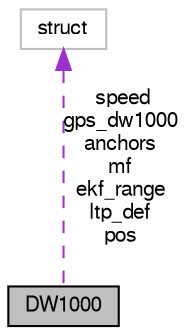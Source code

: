digraph "DW1000"
{
  edge [fontname="FreeSans",fontsize="10",labelfontname="FreeSans",labelfontsize="10"];
  node [fontname="FreeSans",fontsize="10",shape=record];
  Node1 [label="DW1000",height=0.2,width=0.4,color="black", fillcolor="grey75", style="filled", fontcolor="black"];
  Node2 -> Node1 [dir="back",color="darkorchid3",fontsize="10",style="dashed",label=" speed\ngps_dw1000\nanchors\nmf\nekf_range\nltp_def\npos" ,fontname="FreeSans"];
  Node2 [label="struct",height=0.2,width=0.4,color="grey75", fillcolor="white", style="filled"];
}
